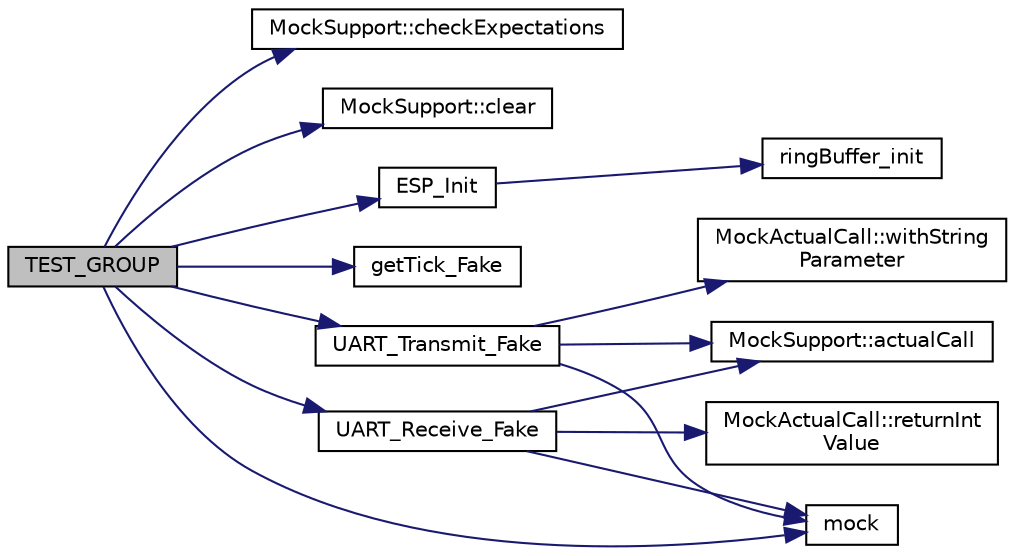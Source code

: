 digraph "TEST_GROUP"
{
 // LATEX_PDF_SIZE
  edge [fontname="Helvetica",fontsize="10",labelfontname="Helvetica",labelfontsize="10"];
  node [fontname="Helvetica",fontsize="10",shape=record];
  rankdir="LR";
  Node1 [label="TEST_GROUP",height=0.2,width=0.4,color="black", fillcolor="grey75", style="filled", fontcolor="black",tooltip=" "];
  Node1 -> Node2 [color="midnightblue",fontsize="10",style="solid",fontname="Helvetica"];
  Node2 [label="MockSupport::checkExpectations",height=0.2,width=0.4,color="black", fillcolor="white", style="filled",URL="$classMockSupport.html#a53b2ecba215bf2be916f03fd92f0a5b4",tooltip=" "];
  Node1 -> Node3 [color="midnightblue",fontsize="10",style="solid",fontname="Helvetica"];
  Node3 [label="MockSupport::clear",height=0.2,width=0.4,color="black", fillcolor="white", style="filled",URL="$classMockSupport.html#ae78ed2c6a50f0e46baf80cc7736ddea4",tooltip=" "];
  Node1 -> Node4 [color="midnightblue",fontsize="10",style="solid",fontname="Helvetica"];
  Node4 [label="ESP_Init",height=0.2,width=0.4,color="black", fillcolor="white", style="filled",URL="$esp8266_8c.html#aa6f92ae03ddfc89a613f17b507bbacce",tooltip="Initializing the ESP."];
  Node4 -> Node5 [color="midnightblue",fontsize="10",style="solid",fontname="Helvetica"];
  Node5 [label="ringBuffer_init",height=0.2,width=0.4,color="black", fillcolor="white", style="filled",URL="$ring__buffer_8c.html#abb5cf81d33607fe6b1308df1ea02b942",tooltip="Initialize the ring buffer."];
  Node1 -> Node6 [color="midnightblue",fontsize="10",style="solid",fontname="Helvetica"];
  Node6 [label="getTick_Fake",height=0.2,width=0.4,color="black", fillcolor="white", style="filled",URL="$tests_8cpp.html#aca8fdb24cb46a0d39b8da9a7c3f7acf7",tooltip=" "];
  Node1 -> Node7 [color="midnightblue",fontsize="10",style="solid",fontname="Helvetica"];
  Node7 [label="mock",height=0.2,width=0.4,color="black", fillcolor="white", style="filled",URL="$MockSupport_8h.html#ac31c1bc819395bcc9e7ed873f321d4d8",tooltip=" "];
  Node1 -> Node8 [color="midnightblue",fontsize="10",style="solid",fontname="Helvetica"];
  Node8 [label="UART_Receive_Fake",height=0.2,width=0.4,color="black", fillcolor="white", style="filled",URL="$tests_8cpp.html#acf76c5b0edb3199a18922c1070e3ff03",tooltip=" "];
  Node8 -> Node9 [color="midnightblue",fontsize="10",style="solid",fontname="Helvetica"];
  Node9 [label="MockSupport::actualCall",height=0.2,width=0.4,color="black", fillcolor="white", style="filled",URL="$classMockSupport.html#a24c13a885106130715aaf0b6392f090c",tooltip=" "];
  Node8 -> Node7 [color="midnightblue",fontsize="10",style="solid",fontname="Helvetica"];
  Node8 -> Node10 [color="midnightblue",fontsize="10",style="solid",fontname="Helvetica"];
  Node10 [label="MockActualCall::returnInt\lValue",height=0.2,width=0.4,color="black", fillcolor="white", style="filled",URL="$classMockActualCall.html#a9552a20df2e7f0f237e2eb2315362290",tooltip=" "];
  Node1 -> Node11 [color="midnightblue",fontsize="10",style="solid",fontname="Helvetica"];
  Node11 [label="UART_Transmit_Fake",height=0.2,width=0.4,color="black", fillcolor="white", style="filled",URL="$tests_8cpp.html#a0c40f7ce2719c3896664064a66a1e1ba",tooltip=" "];
  Node11 -> Node9 [color="midnightblue",fontsize="10",style="solid",fontname="Helvetica"];
  Node11 -> Node7 [color="midnightblue",fontsize="10",style="solid",fontname="Helvetica"];
  Node11 -> Node12 [color="midnightblue",fontsize="10",style="solid",fontname="Helvetica"];
  Node12 [label="MockActualCall::withString\lParameter",height=0.2,width=0.4,color="black", fillcolor="white", style="filled",URL="$classMockActualCall.html#a5226cc919ed11fd862b228247b6f223b",tooltip=" "];
}
